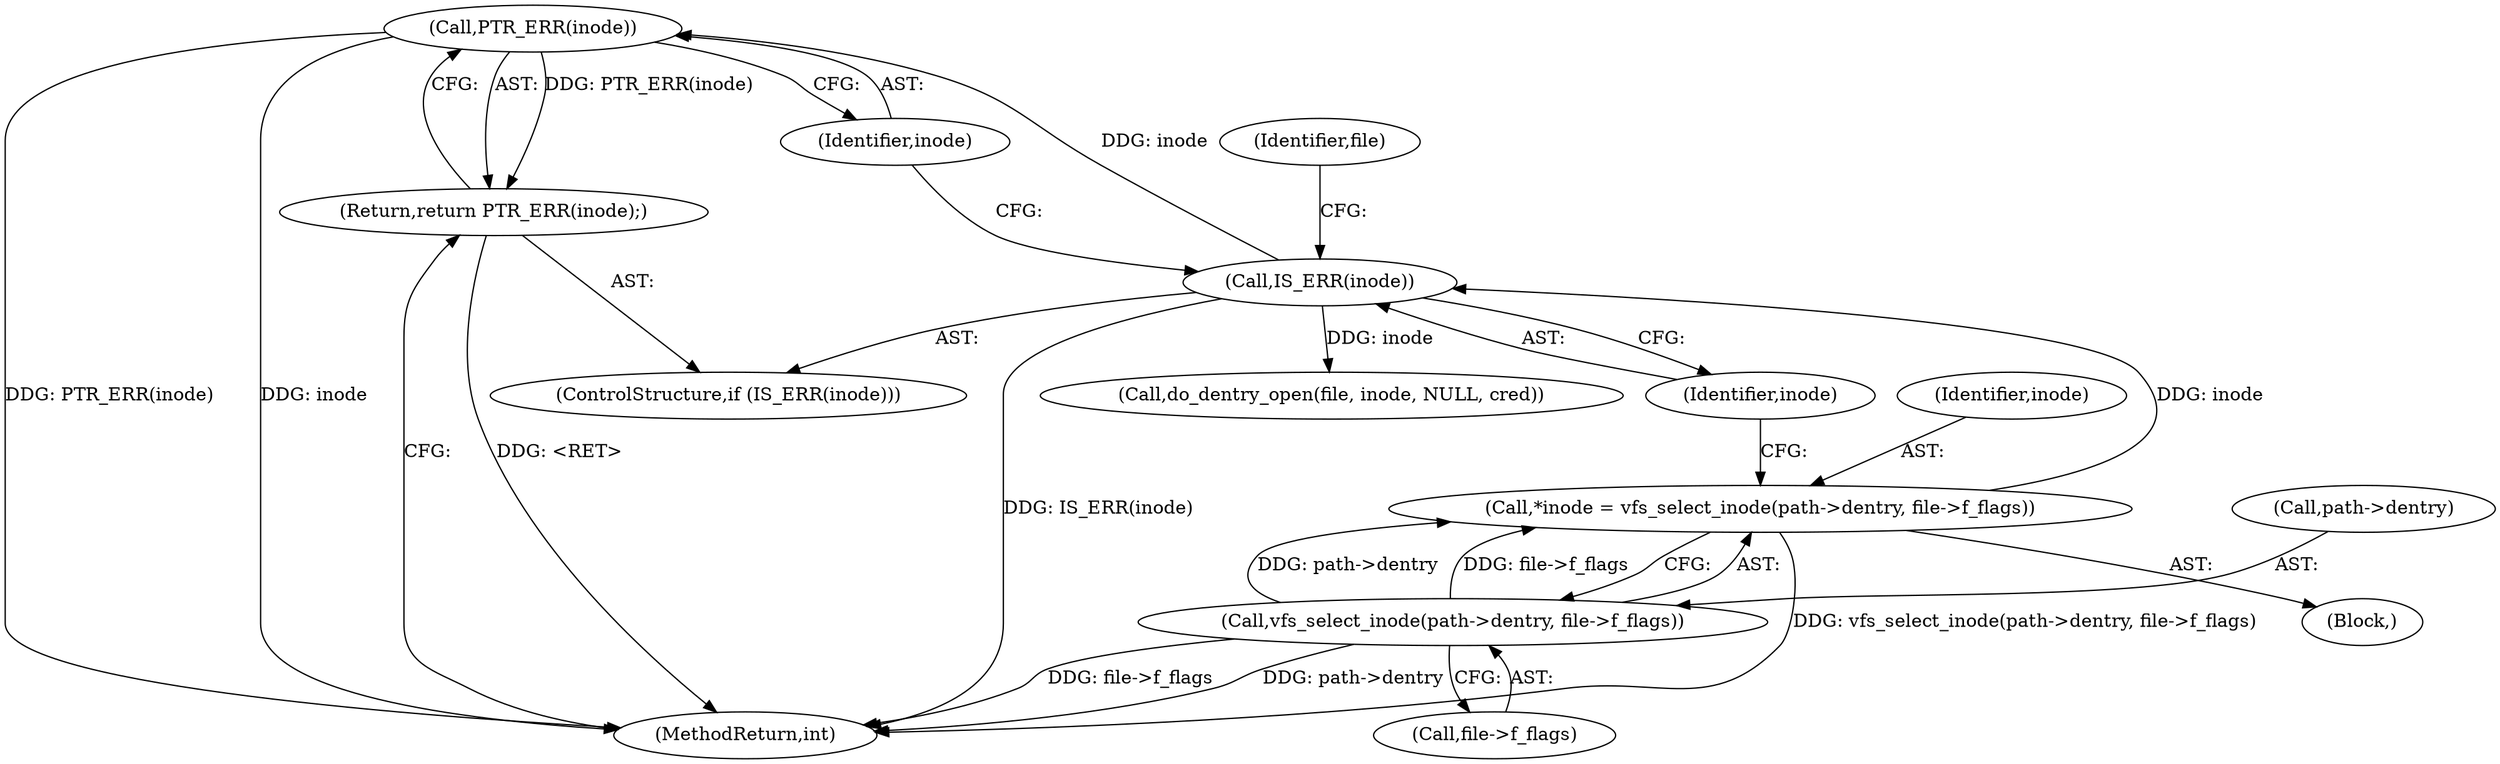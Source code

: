 digraph "0_linux_54d5ca871e72f2bb172ec9323497f01cd5091ec7@pointer" {
"1000119" [label="(Call,PTR_ERR(inode))"];
"1000116" [label="(Call,IS_ERR(inode))"];
"1000106" [label="(Call,*inode = vfs_select_inode(path->dentry, file->f_flags))"];
"1000108" [label="(Call,vfs_select_inode(path->dentry, file->f_flags))"];
"1000118" [label="(Return,return PTR_ERR(inode);)"];
"1000133" [label="(MethodReturn,int)"];
"1000107" [label="(Identifier,inode)"];
"1000117" [label="(Identifier,inode)"];
"1000119" [label="(Call,PTR_ERR(inode))"];
"1000128" [label="(Call,do_dentry_open(file, inode, NULL, cred))"];
"1000104" [label="(Block,)"];
"1000109" [label="(Call,path->dentry)"];
"1000108" [label="(Call,vfs_select_inode(path->dentry, file->f_flags))"];
"1000115" [label="(ControlStructure,if (IS_ERR(inode)))"];
"1000123" [label="(Identifier,file)"];
"1000116" [label="(Call,IS_ERR(inode))"];
"1000106" [label="(Call,*inode = vfs_select_inode(path->dentry, file->f_flags))"];
"1000118" [label="(Return,return PTR_ERR(inode);)"];
"1000120" [label="(Identifier,inode)"];
"1000112" [label="(Call,file->f_flags)"];
"1000119" -> "1000118"  [label="AST: "];
"1000119" -> "1000120"  [label="CFG: "];
"1000120" -> "1000119"  [label="AST: "];
"1000118" -> "1000119"  [label="CFG: "];
"1000119" -> "1000133"  [label="DDG: PTR_ERR(inode)"];
"1000119" -> "1000133"  [label="DDG: inode"];
"1000119" -> "1000118"  [label="DDG: PTR_ERR(inode)"];
"1000116" -> "1000119"  [label="DDG: inode"];
"1000116" -> "1000115"  [label="AST: "];
"1000116" -> "1000117"  [label="CFG: "];
"1000117" -> "1000116"  [label="AST: "];
"1000120" -> "1000116"  [label="CFG: "];
"1000123" -> "1000116"  [label="CFG: "];
"1000116" -> "1000133"  [label="DDG: IS_ERR(inode)"];
"1000106" -> "1000116"  [label="DDG: inode"];
"1000116" -> "1000128"  [label="DDG: inode"];
"1000106" -> "1000104"  [label="AST: "];
"1000106" -> "1000108"  [label="CFG: "];
"1000107" -> "1000106"  [label="AST: "];
"1000108" -> "1000106"  [label="AST: "];
"1000117" -> "1000106"  [label="CFG: "];
"1000106" -> "1000133"  [label="DDG: vfs_select_inode(path->dentry, file->f_flags)"];
"1000108" -> "1000106"  [label="DDG: path->dentry"];
"1000108" -> "1000106"  [label="DDG: file->f_flags"];
"1000108" -> "1000112"  [label="CFG: "];
"1000109" -> "1000108"  [label="AST: "];
"1000112" -> "1000108"  [label="AST: "];
"1000108" -> "1000133"  [label="DDG: file->f_flags"];
"1000108" -> "1000133"  [label="DDG: path->dentry"];
"1000118" -> "1000115"  [label="AST: "];
"1000133" -> "1000118"  [label="CFG: "];
"1000118" -> "1000133"  [label="DDG: <RET>"];
}
